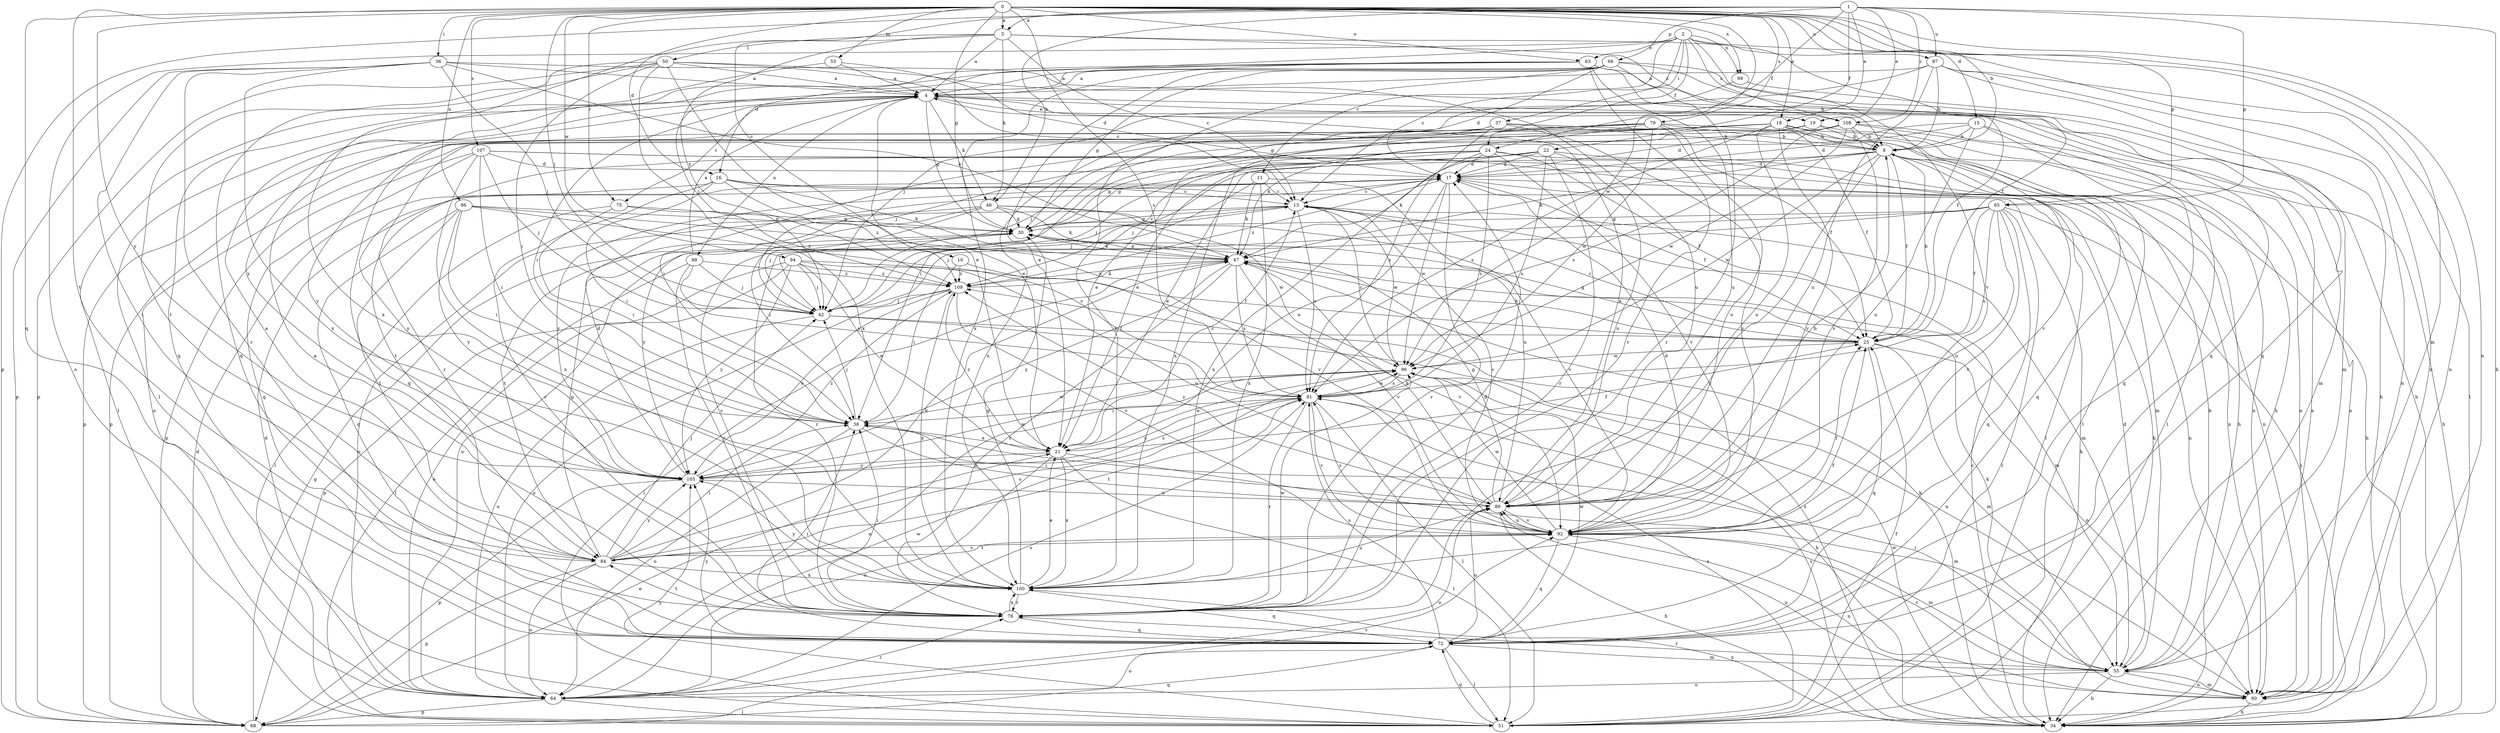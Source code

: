 strict digraph  {
0;
1;
2;
3;
4;
8;
10;
11;
13;
15;
16;
17;
18;
19;
21;
22;
24;
25;
30;
34;
36;
37;
38;
42;
46;
47;
50;
51;
53;
55;
60;
63;
64;
65;
66;
68;
72;
75;
76;
79;
81;
84;
86;
87;
88;
89;
92;
94;
96;
99;
100;
105;
107;
108;
109;
0 -> 3  [label=a];
0 -> 8  [label=b];
0 -> 15  [label=d];
0 -> 16  [label=d];
0 -> 18  [label=e];
0 -> 30  [label=g];
0 -> 36  [label=i];
0 -> 42  [label=j];
0 -> 53  [label=m];
0 -> 55  [label=m];
0 -> 60  [label=n];
0 -> 63  [label=o];
0 -> 65  [label=p];
0 -> 72  [label=q];
0 -> 75  [label=r];
0 -> 79  [label=s];
0 -> 81  [label=s];
0 -> 84  [label=t];
0 -> 86  [label=u];
0 -> 87  [label=u];
0 -> 94  [label=w];
0 -> 96  [label=w];
0 -> 99  [label=x];
0 -> 105  [label=y];
0 -> 107  [label=z];
1 -> 3  [label=a];
1 -> 10  [label=c];
1 -> 18  [label=e];
1 -> 19  [label=e];
1 -> 22  [label=f];
1 -> 24  [label=f];
1 -> 34  [label=h];
1 -> 46  [label=k];
1 -> 65  [label=p];
1 -> 66  [label=p];
1 -> 68  [label=p];
1 -> 87  [label=u];
1 -> 108  [label=z];
2 -> 11  [label=c];
2 -> 13  [label=c];
2 -> 16  [label=d];
2 -> 24  [label=f];
2 -> 25  [label=f];
2 -> 37  [label=i];
2 -> 60  [label=n];
2 -> 63  [label=o];
2 -> 64  [label=o];
2 -> 92  [label=v];
2 -> 99  [label=x];
2 -> 108  [label=z];
3 -> 4  [label=a];
3 -> 13  [label=c];
3 -> 46  [label=k];
3 -> 50  [label=l];
3 -> 60  [label=n];
3 -> 100  [label=x];
3 -> 108  [label=z];
3 -> 109  [label=z];
4 -> 19  [label=e];
4 -> 21  [label=e];
4 -> 30  [label=g];
4 -> 34  [label=h];
4 -> 38  [label=i];
4 -> 46  [label=k];
4 -> 51  [label=l];
4 -> 55  [label=m];
4 -> 75  [label=r];
4 -> 88  [label=u];
8 -> 17  [label=d];
8 -> 25  [label=f];
8 -> 34  [label=h];
8 -> 42  [label=j];
8 -> 47  [label=k];
8 -> 60  [label=n];
8 -> 72  [label=q];
8 -> 76  [label=r];
8 -> 96  [label=w];
10 -> 38  [label=i];
10 -> 92  [label=v];
10 -> 109  [label=z];
11 -> 13  [label=c];
11 -> 42  [label=j];
11 -> 47  [label=k];
11 -> 89  [label=u];
11 -> 100  [label=x];
13 -> 30  [label=g];
13 -> 55  [label=m];
13 -> 81  [label=s];
13 -> 84  [label=t];
13 -> 96  [label=w];
13 -> 105  [label=y];
15 -> 8  [label=b];
15 -> 17  [label=d];
15 -> 21  [label=e];
15 -> 51  [label=l];
15 -> 72  [label=q];
15 -> 89  [label=u];
16 -> 13  [label=c];
16 -> 34  [label=h];
16 -> 38  [label=i];
16 -> 47  [label=k];
16 -> 76  [label=r];
16 -> 105  [label=y];
16 -> 109  [label=z];
17 -> 13  [label=c];
17 -> 21  [label=e];
17 -> 25  [label=f];
17 -> 60  [label=n];
17 -> 76  [label=r];
17 -> 96  [label=w];
17 -> 105  [label=y];
17 -> 109  [label=z];
18 -> 8  [label=b];
18 -> 21  [label=e];
18 -> 25  [label=f];
18 -> 38  [label=i];
18 -> 42  [label=j];
18 -> 51  [label=l];
18 -> 60  [label=n];
18 -> 81  [label=s];
18 -> 89  [label=u];
18 -> 92  [label=v];
18 -> 105  [label=y];
19 -> 8  [label=b];
19 -> 17  [label=d];
19 -> 60  [label=n];
19 -> 68  [label=p];
21 -> 13  [label=c];
21 -> 25  [label=f];
21 -> 51  [label=l];
21 -> 55  [label=m];
21 -> 64  [label=o];
21 -> 100  [label=x];
21 -> 105  [label=y];
21 -> 109  [label=z];
22 -> 17  [label=d];
22 -> 21  [label=e];
22 -> 30  [label=g];
22 -> 42  [label=j];
22 -> 47  [label=k];
22 -> 51  [label=l];
22 -> 76  [label=r];
22 -> 81  [label=s];
22 -> 89  [label=u];
24 -> 17  [label=d];
24 -> 25  [label=f];
24 -> 30  [label=g];
24 -> 60  [label=n];
24 -> 81  [label=s];
24 -> 84  [label=t];
24 -> 92  [label=v];
24 -> 100  [label=x];
24 -> 109  [label=z];
25 -> 8  [label=b];
25 -> 13  [label=c];
25 -> 30  [label=g];
25 -> 47  [label=k];
25 -> 55  [label=m];
25 -> 60  [label=n];
25 -> 72  [label=q];
25 -> 96  [label=w];
30 -> 47  [label=k];
30 -> 76  [label=r];
34 -> 4  [label=a];
34 -> 13  [label=c];
34 -> 47  [label=k];
34 -> 81  [label=s];
34 -> 96  [label=w];
34 -> 100  [label=x];
34 -> 109  [label=z];
36 -> 4  [label=a];
36 -> 34  [label=h];
36 -> 42  [label=j];
36 -> 47  [label=k];
36 -> 68  [label=p];
36 -> 76  [label=r];
36 -> 84  [label=t];
36 -> 100  [label=x];
37 -> 8  [label=b];
37 -> 34  [label=h];
37 -> 72  [label=q];
37 -> 76  [label=r];
37 -> 81  [label=s];
37 -> 92  [label=v];
37 -> 100  [label=x];
38 -> 21  [label=e];
38 -> 42  [label=j];
38 -> 64  [label=o];
38 -> 89  [label=u];
38 -> 96  [label=w];
42 -> 25  [label=f];
42 -> 60  [label=n];
42 -> 64  [label=o];
46 -> 30  [label=g];
46 -> 38  [label=i];
46 -> 42  [label=j];
46 -> 47  [label=k];
46 -> 64  [label=o];
46 -> 92  [label=v];
46 -> 96  [label=w];
47 -> 30  [label=g];
47 -> 51  [label=l];
47 -> 55  [label=m];
47 -> 76  [label=r];
47 -> 81  [label=s];
47 -> 92  [label=v];
47 -> 105  [label=y];
47 -> 109  [label=z];
50 -> 4  [label=a];
50 -> 13  [label=c];
50 -> 21  [label=e];
50 -> 38  [label=i];
50 -> 68  [label=p];
50 -> 72  [label=q];
50 -> 84  [label=t];
50 -> 89  [label=u];
50 -> 100  [label=x];
51 -> 25  [label=f];
51 -> 72  [label=q];
51 -> 81  [label=s];
51 -> 105  [label=y];
53 -> 4  [label=a];
53 -> 17  [label=d];
53 -> 72  [label=q];
55 -> 8  [label=b];
55 -> 17  [label=d];
55 -> 34  [label=h];
55 -> 38  [label=i];
55 -> 60  [label=n];
55 -> 64  [label=o];
55 -> 76  [label=r];
55 -> 92  [label=v];
60 -> 34  [label=h];
60 -> 47  [label=k];
60 -> 55  [label=m];
60 -> 89  [label=u];
63 -> 4  [label=a];
63 -> 8  [label=b];
63 -> 25  [label=f];
63 -> 51  [label=l];
63 -> 76  [label=r];
63 -> 89  [label=u];
63 -> 100  [label=x];
63 -> 105  [label=y];
64 -> 17  [label=d];
64 -> 51  [label=l];
64 -> 68  [label=p];
64 -> 76  [label=r];
64 -> 81  [label=s];
64 -> 96  [label=w];
65 -> 25  [label=f];
65 -> 30  [label=g];
65 -> 34  [label=h];
65 -> 42  [label=j];
65 -> 51  [label=l];
65 -> 64  [label=o];
65 -> 72  [label=q];
65 -> 81  [label=s];
65 -> 89  [label=u];
65 -> 92  [label=v];
66 -> 4  [label=a];
66 -> 17  [label=d];
66 -> 21  [label=e];
66 -> 30  [label=g];
66 -> 42  [label=j];
66 -> 55  [label=m];
66 -> 72  [label=q];
66 -> 76  [label=r];
66 -> 100  [label=x];
68 -> 17  [label=d];
68 -> 21  [label=e];
68 -> 30  [label=g];
68 -> 72  [label=q];
68 -> 92  [label=v];
72 -> 38  [label=i];
72 -> 51  [label=l];
72 -> 55  [label=m];
72 -> 64  [label=o];
72 -> 81  [label=s];
72 -> 89  [label=u];
72 -> 96  [label=w];
72 -> 105  [label=y];
75 -> 30  [label=g];
75 -> 38  [label=i];
75 -> 51  [label=l];
75 -> 109  [label=z];
76 -> 4  [label=a];
76 -> 13  [label=c];
76 -> 17  [label=d];
76 -> 38  [label=i];
76 -> 72  [label=q];
76 -> 84  [label=t];
76 -> 96  [label=w];
76 -> 100  [label=x];
79 -> 8  [label=b];
79 -> 25  [label=f];
79 -> 42  [label=j];
79 -> 47  [label=k];
79 -> 68  [label=p];
79 -> 89  [label=u];
79 -> 92  [label=v];
79 -> 96  [label=w];
79 -> 100  [label=x];
81 -> 38  [label=i];
81 -> 51  [label=l];
81 -> 76  [label=r];
81 -> 84  [label=t];
81 -> 92  [label=v];
81 -> 96  [label=w];
81 -> 105  [label=y];
84 -> 4  [label=a];
84 -> 30  [label=g];
84 -> 38  [label=i];
84 -> 42  [label=j];
84 -> 47  [label=k];
84 -> 64  [label=o];
84 -> 68  [label=p];
84 -> 81  [label=s];
84 -> 92  [label=v];
84 -> 100  [label=x];
84 -> 105  [label=y];
86 -> 30  [label=g];
86 -> 38  [label=i];
86 -> 72  [label=q];
86 -> 81  [label=s];
86 -> 84  [label=t];
86 -> 92  [label=v];
86 -> 105  [label=y];
87 -> 4  [label=a];
87 -> 8  [label=b];
87 -> 42  [label=j];
87 -> 51  [label=l];
87 -> 60  [label=n];
87 -> 72  [label=q];
87 -> 89  [label=u];
88 -> 4  [label=a];
88 -> 42  [label=j];
88 -> 51  [label=l];
88 -> 76  [label=r];
88 -> 81  [label=s];
88 -> 109  [label=z];
89 -> 4  [label=a];
89 -> 8  [label=b];
89 -> 30  [label=g];
89 -> 34  [label=h];
89 -> 38  [label=i];
89 -> 47  [label=k];
89 -> 64  [label=o];
89 -> 92  [label=v];
89 -> 109  [label=z];
92 -> 13  [label=c];
92 -> 17  [label=d];
92 -> 25  [label=f];
92 -> 55  [label=m];
92 -> 60  [label=n];
92 -> 72  [label=q];
92 -> 81  [label=s];
92 -> 84  [label=t];
92 -> 89  [label=u];
92 -> 96  [label=w];
94 -> 21  [label=e];
94 -> 25  [label=f];
94 -> 42  [label=j];
94 -> 64  [label=o];
94 -> 68  [label=p];
94 -> 89  [label=u];
94 -> 105  [label=y];
94 -> 109  [label=z];
96 -> 13  [label=c];
96 -> 21  [label=e];
96 -> 34  [label=h];
96 -> 64  [label=o];
96 -> 81  [label=s];
99 -> 30  [label=g];
99 -> 34  [label=h];
100 -> 21  [label=e];
100 -> 25  [label=f];
100 -> 30  [label=g];
100 -> 72  [label=q];
100 -> 76  [label=r];
100 -> 89  [label=u];
100 -> 105  [label=y];
105 -> 17  [label=d];
105 -> 68  [label=p];
105 -> 81  [label=s];
105 -> 89  [label=u];
105 -> 96  [label=w];
105 -> 109  [label=z];
107 -> 17  [label=d];
107 -> 34  [label=h];
107 -> 38  [label=i];
107 -> 42  [label=j];
107 -> 55  [label=m];
107 -> 68  [label=p];
107 -> 72  [label=q];
107 -> 100  [label=x];
108 -> 8  [label=b];
108 -> 34  [label=h];
108 -> 38  [label=i];
108 -> 60  [label=n];
108 -> 64  [label=o];
108 -> 81  [label=s];
108 -> 92  [label=v];
108 -> 96  [label=w];
109 -> 42  [label=j];
109 -> 47  [label=k];
109 -> 64  [label=o];
109 -> 92  [label=v];
109 -> 100  [label=x];
109 -> 105  [label=y];
}
